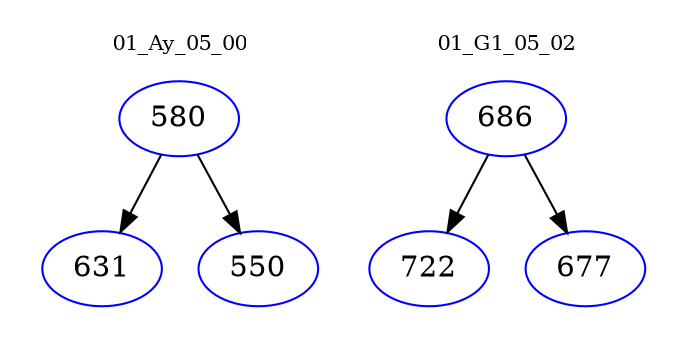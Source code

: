 digraph{
subgraph cluster_0 {
color = white
label = "01_Ay_05_00";
fontsize=10;
T0_580 [label="580", color="blue"]
T0_580 -> T0_631 [color="black"]
T0_631 [label="631", color="blue"]
T0_580 -> T0_550 [color="black"]
T0_550 [label="550", color="blue"]
}
subgraph cluster_1 {
color = white
label = "01_G1_05_02";
fontsize=10;
T1_686 [label="686", color="blue"]
T1_686 -> T1_722 [color="black"]
T1_722 [label="722", color="blue"]
T1_686 -> T1_677 [color="black"]
T1_677 [label="677", color="blue"]
}
}
